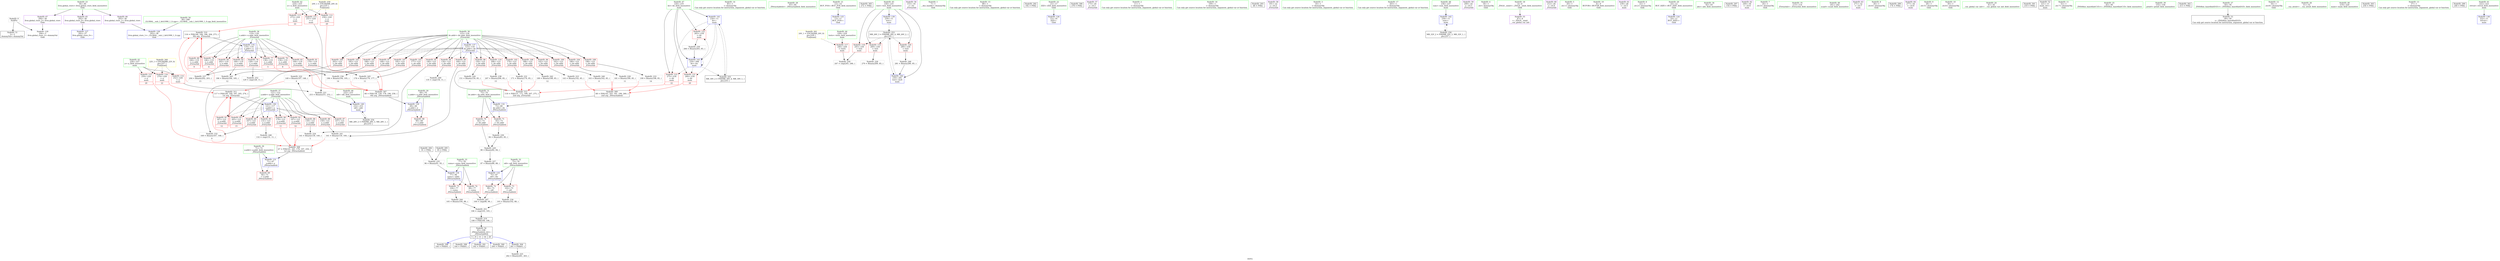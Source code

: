 digraph "SVFG" {
	label="SVFG";

	Node0x55f54b87c1d0 [shape=record,color=grey,label="{NodeID: 0\nNullPtr}"];
	Node0x55f54b87c1d0 -> Node0x55f54b897990[style=solid];
	Node0x55f54b87c1d0 -> Node0x55f54b89caf0[style=solid];
	Node0x55f54b896770 [shape=record,color=red,label="{NodeID: 97\n148\<--123\n\<--ile.addr\n_Z5reachiii\n}"];
	Node0x55f54b896770 -> Node0x55f54b8a3300[style=solid];
	Node0x55f54b8947b0 [shape=record,color=green,label="{NodeID: 14\n85\<--1\n\<--dummyObj\nCan only get source location for instruction, argument, global var or function.}"];
	Node0x55f54b8972d0 [shape=record,color=red,label="{NodeID: 111\n251\<--224\n\<--x\nmain\n}"];
	Node0x55f54b8972d0 -> Node0x55f54b8a3180[style=solid];
	Node0x55f54b895570 [shape=record,color=green,label="{NodeID: 28\n63\<--64\n_Z9reachableiii\<--_Z9reachableiii_field_insensitive\n}"];
	Node0x55f54b8bb570 [shape=record,color=black,label="{NodeID: 291\n182 = PHI(65, )\n}"];
	Node0x55f54b89c6f0 [shape=record,color=blue,label="{NodeID: 125\n13\<--11\nBUF_POS\<--\nGlob }"];
	Node0x55f54b8961c0 [shape=record,color=green,label="{NodeID: 42\n224\<--225\nx\<--x_field_insensitive\nmain\n}"];
	Node0x55f54b8961c0 -> Node0x55f54b8972d0[style=solid];
	Node0x55f54b8961c0 -> Node0x55f54b8973a0[style=solid];
	Node0x55f54b8961c0 -> Node0x55f54b897470[style=solid];
	Node0x55f54b8bc520 [shape=record,color=black,label="{NodeID: 305\n272 = PHI()\n}"];
	Node0x55f54b8a3300 [shape=record,color=grey,label="{NodeID: 222\n149 = Binary(147, 148, )\n|{<s0>6}}"];
	Node0x55f54b8a3300:s0 -> Node0x55f54b8bdc30[style=solid,color=red];
	Node0x55f54b89d340 [shape=record,color=blue,label="{NodeID: 139\n230\<--11\ntest\<--\nmain\n}"];
	Node0x55f54b89d340 -> Node0x55f54b8ae8f0[style=dashed];
	Node0x55f54b897e00 [shape=record,color=purple,label="{NodeID: 56\n153\<--18\n\<--.str\n_Z5reachiii\n}"];
	Node0x55f54b8a4800 [shape=record,color=grey,label="{NodeID: 236\n196 = Binary(194, 195, )\n|{<s0>14}}"];
	Node0x55f54b8a4800:s0 -> Node0x55f54b8bc6c0[style=solid,color=red];
	Node0x55f54b8989f0 [shape=record,color=red,label="{NodeID: 70\n82\<--73\n\<--ile.addr\n_Z9reachableiii\n}"];
	Node0x55f54b8989f0 -> Node0x55f54b8a3d80[style=solid];
	Node0x55f54b8a5d00 [shape=record,color=grey,label="{NodeID: 250\n247 = cmp(245, 246, )\n}"];
	Node0x55f54b899550 [shape=record,color=red,label="{NodeID: 84\n202\<--119\n\<--x.addr\n_Z5reachiii\n}"];
	Node0x55f54b899550 -> Node0x55f54b8a4980[style=solid];
	Node0x55f54b88e660 [shape=record,color=green,label="{NodeID: 1\n7\<--1\n__dso_handle\<--dummyObj\nGlob }"];
	Node0x55f54b896840 [shape=record,color=red,label="{NodeID: 98\n150\<--123\n\<--ile.addr\n_Z5reachiii\n}"];
	Node0x55f54b896840 -> Node0x55f54b8a3000[style=solid];
	Node0x55f54b894870 [shape=record,color=green,label="{NodeID: 15\n88\<--1\n\<--dummyObj\nCan only get source location for instruction, argument, global var or function.}"];
	Node0x55f54b8973a0 [shape=record,color=red,label="{NodeID: 112\n258\<--224\n\<--x\nmain\n|{<s0>20}}"];
	Node0x55f54b8973a0:s0 -> Node0x55f54b8bc6c0[style=solid,color=red];
	Node0x55f54b895670 [shape=record,color=green,label="{NodeID: 29\n69\<--70\nx.addr\<--x.addr_field_insensitive\n_Z9reachableiii\n}"];
	Node0x55f54b895670 -> Node0x55f54b898850[style=solid];
	Node0x55f54b895670 -> Node0x55f54b89cbf0[style=solid];
	Node0x55f54b8bb6d0 [shape=record,color=black,label="{NodeID: 292\n192 = PHI()\n}"];
	Node0x55f54b89c7f0 [shape=record,color=blue,label="{NodeID: 126\n15\<--16\nZZZ\<--\nGlob }"];
	Node0x55f54b896290 [shape=record,color=green,label="{NodeID: 43\n226\<--227\ny\<--y_field_insensitive\nmain\n}"];
	Node0x55f54b896290 -> Node0x55f54b897540[style=solid];
	Node0x55f54b896290 -> Node0x55f54b897610[style=solid];
	Node0x55f54b896290 -> Node0x55f54b89bf70[style=solid];
	Node0x55f54b8bc5f0 [shape=record,color=black,label="{NodeID: 306\n278 = PHI()\n}"];
	Node0x55f54b8a3480 [shape=record,color=grey,label="{NodeID: 223\n143 = Binary(142, 85, )\n|{<s0>5}}"];
	Node0x55f54b8a3480:s0 -> Node0x55f54b8bd480[style=solid,color=red];
	Node0x55f54b89d410 [shape=record,color=blue,label="{NodeID: 140\n232\<--253\nodl\<--add\nmain\n}"];
	Node0x55f54b89d410 -> Node0x55f54b8aedf0[style=dashed];
	Node0x55f54b897ed0 [shape=record,color=purple,label="{NodeID: 57\n173\<--20\n\<--.str.1\n_Z5reachiii\n}"];
	Node0x55f54b8a4980 [shape=record,color=grey,label="{NodeID: 237\n204 = Binary(202, 203, )\n|{<s0>15}}"];
	Node0x55f54b8a4980:s0 -> Node0x55f54b8bd9f0[style=solid,color=red];
	Node0x55f54b898ac0 [shape=record,color=red,label="{NodeID: 71\n83\<--73\n\<--ile.addr\n_Z9reachableiii\n}"];
	Node0x55f54b898ac0 -> Node0x55f54b8a4c80[style=solid];
	Node0x55f54b8a5e80 [shape=record,color=grey,label="{NodeID: 251\n106 = cmp(103, 105, )\n}"];
	Node0x55f54b8a5e80 -> Node0x55f54b603cc0[style=solid];
	Node0x55f54b899620 [shape=record,color=red,label="{NodeID: 85\n131\<--121\n\<--y.addr\n_Z5reachiii\n}"];
	Node0x55f54b899620 -> Node0x55f54b8a5a00[style=solid];
	Node0x55f54b88d710 [shape=record,color=green,label="{NodeID: 2\n11\<--1\n\<--dummyObj\nCan only get source location for instruction, argument, global var or function.}"];
	Node0x55f54b896910 [shape=record,color=red,label="{NodeID: 99\n160\<--123\n\<--ile.addr\n_Z5reachiii\n}"];
	Node0x55f54b896910 -> Node0x55f54b8a4f80[style=solid];
	Node0x55f54b894970 [shape=record,color=green,label="{NodeID: 16\n109\<--1\n\<--dummyObj\nCan only get source location for instruction, argument, global var or function.}"];
	Node0x55f54b897470 [shape=record,color=red,label="{NodeID: 113\n273\<--224\n\<--x\nmain\n|{<s0>22}}"];
	Node0x55f54b897470:s0 -> Node0x55f54b8bd9f0[style=solid,color=red];
	Node0x55f54b895740 [shape=record,color=green,label="{NodeID: 30\n71\<--72\ny.addr\<--y.addr_field_insensitive\n_Z9reachableiii\n}"];
	Node0x55f54b895740 -> Node0x55f54b898920[style=solid];
	Node0x55f54b895740 -> Node0x55f54b89ccc0[style=solid];
	Node0x55f54b8bb7a0 [shape=record,color=black,label="{NodeID: 293\n48 = PHI()\n}"];
	Node0x55f54b89c8f0 [shape=record,color=blue,label="{NodeID: 127\n292\<--37\nllvm.global_ctors_0\<--\nGlob }"];
	Node0x55f54b896360 [shape=record,color=green,label="{NodeID: 44\n228\<--229\ntests\<--tests_field_insensitive\nmain\n}"];
	Node0x55f54b896360 -> Node0x55f54b89c040[style=solid];
	Node0x55f54b8bc6c0 [shape=record,color=black,label="{NodeID: 307\n66 = PHI(138, 158, 178, 196, 258, )\n0th arg _Z9reachableiii }"];
	Node0x55f54b8bc6c0 -> Node0x55f54b89cbf0[style=solid];
	Node0x55f54b8a3600 [shape=record,color=grey,label="{NodeID: 224\n141 = Binary(139, 140, )\n|{<s0>5}}"];
	Node0x55f54b8a3600:s0 -> Node0x55f54b8bcca0[style=solid,color=red];
	Node0x55f54b89d4e0 [shape=record,color=blue,label="{NodeID: 141\n234\<--11\nile\<--\nmain\n}"];
	Node0x55f54b89d4e0 -> Node0x55f54b89c380[style=dashed];
	Node0x55f54b89d4e0 -> Node0x55f54b89c450[style=dashed];
	Node0x55f54b89d4e0 -> Node0x55f54b89c520[style=dashed];
	Node0x55f54b89d4e0 -> Node0x55f54b89d680[style=dashed];
	Node0x55f54b89d4e0 -> Node0x55f54b8af2f0[style=dashed];
	Node0x55f54b897fa0 [shape=record,color=purple,label="{NodeID: 58\n191\<--22\n\<--.str.2\n_Z5reachiii\n}"];
	Node0x55f54b8a4b00 [shape=record,color=grey,label="{NodeID: 238\n207 = Binary(206, 85, )\n|{<s0>15}}"];
	Node0x55f54b8a4b00:s0 -> Node0x55f54b8bde70[style=solid,color=red];
	Node0x55f54b898b90 [shape=record,color=red,label="{NodeID: 72\n99\<--75\n\<--odl\n_Z9reachableiii\n}"];
	Node0x55f54b898b90 -> Node0x55f54b8a5880[style=solid];
	Node0x55f54b8a6000 [shape=record,color=grey,label="{NodeID: 252\n129 = cmp(128, 11, )\n}"];
	Node0x55f54b8996f0 [shape=record,color=red,label="{NodeID: 86\n139\<--121\n\<--y.addr\n_Z5reachiii\n}"];
	Node0x55f54b8996f0 -> Node0x55f54b8a3600[style=solid];
	Node0x55f54b88d7a0 [shape=record,color=green,label="{NodeID: 3\n16\<--1\n\<--dummyObj\nCan only get source location for instruction, argument, global var or function.}"];
	Node0x55f54b8969e0 [shape=record,color=red,label="{NodeID: 100\n162\<--123\n\<--ile.addr\n_Z5reachiii\n}"];
	Node0x55f54b8969e0 -> Node0x55f54b8a4e00[style=solid];
	Node0x55f54b894a70 [shape=record,color=green,label="{NodeID: 17\n263\<--1\n\<--dummyObj\nCan only get source location for instruction, argument, global var or function.}"];
	Node0x55f54b897540 [shape=record,color=red,label="{NodeID: 114\n252\<--226\n\<--y\nmain\n}"];
	Node0x55f54b897540 -> Node0x55f54b8a3180[style=solid];
	Node0x55f54b895810 [shape=record,color=green,label="{NodeID: 31\n73\<--74\nile.addr\<--ile.addr_field_insensitive\n_Z9reachableiii\n}"];
	Node0x55f54b895810 -> Node0x55f54b8989f0[style=solid];
	Node0x55f54b895810 -> Node0x55f54b898ac0[style=solid];
	Node0x55f54b895810 -> Node0x55f54b89cd90[style=solid];
	Node0x55f54b8bb870 [shape=record,color=black,label="{NodeID: 294\n91 = PHI()\n}"];
	Node0x55f54b8bb870 -> Node0x55f54b8a4680[style=solid];
	Node0x55f54b89c9f0 [shape=record,color=blue,label="{NodeID: 128\n293\<--38\nllvm.global_ctors_1\<--_GLOBAL__sub_I_Arti1990_1_0.cpp\nGlob }"];
	Node0x55f54b896430 [shape=record,color=green,label="{NodeID: 45\n230\<--231\ntest\<--test_field_insensitive\nmain\n}"];
	Node0x55f54b896430 -> Node0x55f54b89c110[style=solid];
	Node0x55f54b896430 -> Node0x55f54b89c1e0[style=solid];
	Node0x55f54b896430 -> Node0x55f54b89c2b0[style=solid];
	Node0x55f54b896430 -> Node0x55f54b89d340[style=solid];
	Node0x55f54b896430 -> Node0x55f54b89d750[style=solid];
	Node0x55f54b8bcca0 [shape=record,color=black,label="{NodeID: 308\n67 = PHI(141, 161, 179, 197, 259, )\n1st arg _Z9reachableiii }"];
	Node0x55f54b8bcca0 -> Node0x55f54b89ccc0[style=solid];
	Node0x55f54b8a3780 [shape=record,color=grey,label="{NodeID: 225\n262 = Binary(261, 263, )\n}"];
	Node0x55f54b89d5b0 [shape=record,color=blue,label="{NodeID: 142\n236\<--11\nsum\<--\nmain\n}"];
	Node0x55f54b89d5b0 -> Node0x55f54b8af7f0[style=dashed];
	Node0x55f54b898070 [shape=record,color=purple,label="{NodeID: 59\n209\<--24\n\<--.str.3\n_Z5reachiii\n}"];
	Node0x55f54b8a4c80 [shape=record,color=grey,label="{NodeID: 239\n84 = Binary(83, 85, )\n}"];
	Node0x55f54b8a4c80 -> Node0x55f54b8a3d80[style=solid];
	Node0x55f54b898c60 [shape=record,color=red,label="{NodeID: 73\n102\<--75\n\<--odl\n_Z9reachableiii\n}"];
	Node0x55f54b898c60 -> Node0x55f54b8a4500[style=solid];
	Node0x55f54b8ae8f0 [shape=record,color=black,label="{NodeID: 253\nMR_26V_3 = PHI(MR_26V_4, MR_26V_2, )\npts\{231 \}\n}"];
	Node0x55f54b8ae8f0 -> Node0x55f54b89c110[style=dashed];
	Node0x55f54b8ae8f0 -> Node0x55f54b89c1e0[style=dashed];
	Node0x55f54b8ae8f0 -> Node0x55f54b89c2b0[style=dashed];
	Node0x55f54b8ae8f0 -> Node0x55f54b89d750[style=dashed];
	Node0x55f54b8997c0 [shape=record,color=red,label="{NodeID: 87\n147\<--121\n\<--y.addr\n_Z5reachiii\n}"];
	Node0x55f54b8997c0 -> Node0x55f54b8a3300[style=solid];
	Node0x55f54b88d530 [shape=record,color=green,label="{NodeID: 4\n18\<--1\n.str\<--dummyObj\nGlob }"];
	Node0x55f54b896ab0 [shape=record,color=red,label="{NodeID: 101\n168\<--123\n\<--ile.addr\n_Z5reachiii\n}"];
	Node0x55f54b896ab0 -> Node0x55f54b8a4200[style=solid];
	Node0x55f54b894b70 [shape=record,color=green,label="{NodeID: 18\n4\<--6\n_ZStL8__ioinit\<--_ZStL8__ioinit_field_insensitive\nGlob }"];
	Node0x55f54b894b70 -> Node0x55f54b897d30[style=solid];
	Node0x55f54b897610 [shape=record,color=red,label="{NodeID: 115\n259\<--226\n\<--y\nmain\n|{<s0>20}}"];
	Node0x55f54b897610:s0 -> Node0x55f54b8bcca0[style=solid,color=red];
	Node0x55f54b8958e0 [shape=record,color=green,label="{NodeID: 32\n75\<--76\nodl\<--odl_field_insensitive\n_Z9reachableiii\n}"];
	Node0x55f54b8958e0 -> Node0x55f54b898b90[style=solid];
	Node0x55f54b8958e0 -> Node0x55f54b898c60[style=solid];
	Node0x55f54b8958e0 -> Node0x55f54b89ce60[style=solid];
	Node0x55f54b8bb9d0 [shape=record,color=black,label="{NodeID: 295\n95 = PHI()\n}"];
	Node0x55f54b8bb9d0 -> Node0x55f54b8a4680[style=solid];
	Node0x55f54b89caf0 [shape=record,color=blue, style = dotted,label="{NodeID: 129\n294\<--3\nllvm.global_ctors_2\<--dummyVal\nGlob }"];
	Node0x55f54b896500 [shape=record,color=green,label="{NodeID: 46\n232\<--233\nodl\<--odl_field_insensitive\nmain\n}"];
	Node0x55f54b896500 -> Node0x55f54b89d410[style=solid];
	Node0x55f54b8bd480 [shape=record,color=black,label="{NodeID: 309\n68 = PHI(143, 163, 181, 199, 260, )\n2nd arg _Z9reachableiii }"];
	Node0x55f54b8bd480 -> Node0x55f54b89cd90[style=solid];
	Node0x55f54b8a3900 [shape=record,color=grey,label="{NodeID: 226\n270 = Binary(269, 85, )\n}"];
	Node0x55f54b89d680 [shape=record,color=blue,label="{NodeID: 143\n234\<--266\nile\<--inc\nmain\n}"];
	Node0x55f54b89d680 -> Node0x55f54b89c380[style=dashed];
	Node0x55f54b89d680 -> Node0x55f54b89c450[style=dashed];
	Node0x55f54b89d680 -> Node0x55f54b89c520[style=dashed];
	Node0x55f54b89d680 -> Node0x55f54b89d680[style=dashed];
	Node0x55f54b89d680 -> Node0x55f54b8af2f0[style=dashed];
	Node0x55f54b898140 [shape=record,color=purple,label="{NodeID: 60\n212\<--26\n\<--.str.4\n_Z5reachiii\n}"];
	Node0x55f54b8a4e00 [shape=record,color=grey,label="{NodeID: 240\n163 = Binary(162, 85, )\n|{<s0>8}}"];
	Node0x55f54b8a4e00:s0 -> Node0x55f54b8bd480[style=solid,color=red];
	Node0x55f54b898d30 [shape=record,color=red,label="{NodeID: 74\n98\<--77\n\<--suma\n_Z9reachableiii\n}"];
	Node0x55f54b898d30 -> Node0x55f54b8a5880[style=solid];
	Node0x55f54b8aedf0 [shape=record,color=black,label="{NodeID: 254\nMR_28V_2 = PHI(MR_28V_3, MR_28V_1, )\npts\{233 \}\n}"];
	Node0x55f54b8aedf0 -> Node0x55f54b89d410[style=dashed];
	Node0x55f54b899890 [shape=record,color=red,label="{NodeID: 88\n159\<--121\n\<--y.addr\n_Z5reachiii\n}"];
	Node0x55f54b899890 -> Node0x55f54b8a4f80[style=solid];
	Node0x55f54b88d5c0 [shape=record,color=green,label="{NodeID: 5\n20\<--1\n.str.1\<--dummyObj\nGlob }"];
	Node0x55f54b896b80 [shape=record,color=red,label="{NodeID: 102\n170\<--123\n\<--ile.addr\n_Z5reachiii\n}"];
	Node0x55f54b896b80 -> Node0x55f54b8a4080[style=solid];
	Node0x55f54b894c70 [shape=record,color=green,label="{NodeID: 19\n8\<--9\nBUFOR\<--BUFOR_field_insensitive\nGlob }"];
	Node0x55f54b89bf70 [shape=record,color=red,label="{NodeID: 116\n274\<--226\n\<--y\nmain\n|{<s0>22}}"];
	Node0x55f54b89bf70:s0 -> Node0x55f54b8bdc30[style=solid,color=red];
	Node0x55f54b8959b0 [shape=record,color=green,label="{NodeID: 33\n77\<--78\nsuma\<--suma_field_insensitive\n_Z9reachableiii\n}"];
	Node0x55f54b8959b0 -> Node0x55f54b898d30[style=solid];
	Node0x55f54b8959b0 -> Node0x55f54b898e00[style=solid];
	Node0x55f54b8959b0 -> Node0x55f54b89cf30[style=solid];
	Node0x55f54b8bbad0 [shape=record,color=black,label="{NodeID: 296\n144 = PHI(65, )\n}"];
	Node0x55f54b89cbf0 [shape=record,color=blue,label="{NodeID: 130\n69\<--66\nx.addr\<--x\n_Z9reachableiii\n}"];
	Node0x55f54b89cbf0 -> Node0x55f54b898850[style=dashed];
	Node0x55f54b8965d0 [shape=record,color=green,label="{NodeID: 47\n234\<--235\nile\<--ile_field_insensitive\nmain\n}"];
	Node0x55f54b8965d0 -> Node0x55f54b89c380[style=solid];
	Node0x55f54b8965d0 -> Node0x55f54b89c450[style=solid];
	Node0x55f54b8965d0 -> Node0x55f54b89c520[style=solid];
	Node0x55f54b8965d0 -> Node0x55f54b89d4e0[style=solid];
	Node0x55f54b8965d0 -> Node0x55f54b89d680[style=solid];
	Node0x55f54b8bd9f0 [shape=record,color=black,label="{NodeID: 310\n116 = PHI(146, 166, 186, 204, 273, )\n0th arg _Z5reachiii }"];
	Node0x55f54b8bd9f0 -> Node0x55f54b89d000[style=solid];
	Node0x55f54b8a3a80 [shape=record,color=grey,label="{NodeID: 227\n87 = Binary(86, 88, )\n}"];
	Node0x55f54b8a3a80 -> Node0x55f54b89ce60[style=solid];
	Node0x55f54b89d750 [shape=record,color=blue,label="{NodeID: 144\n230\<--281\ntest\<--inc6\nmain\n}"];
	Node0x55f54b89d750 -> Node0x55f54b8ae8f0[style=dashed];
	Node0x55f54b898210 [shape=record,color=purple,label="{NodeID: 61\n239\<--28\n\<--.str.5\nmain\n}"];
	Node0x55f54b8a4f80 [shape=record,color=grey,label="{NodeID: 241\n161 = Binary(159, 160, )\n|{<s0>8}}"];
	Node0x55f54b8a4f80:s0 -> Node0x55f54b8bcca0[style=solid,color=red];
	Node0x55f54b898e00 [shape=record,color=red,label="{NodeID: 75\n104\<--77\n\<--suma\n_Z9reachableiii\n}"];
	Node0x55f54b898e00 -> Node0x55f54b8a5400[style=solid];
	Node0x55f54b8af2f0 [shape=record,color=black,label="{NodeID: 255\nMR_30V_2 = PHI(MR_30V_4, MR_30V_1, )\npts\{235 \}\n}"];
	Node0x55f54b8af2f0 -> Node0x55f54b89d4e0[style=dashed];
	Node0x55f54b899960 [shape=record,color=red,label="{NodeID: 89\n167\<--121\n\<--y.addr\n_Z5reachiii\n}"];
	Node0x55f54b899960 -> Node0x55f54b8a4200[style=solid];
	Node0x55f54b87c030 [shape=record,color=green,label="{NodeID: 6\n22\<--1\n.str.2\<--dummyObj\nGlob }"];
	Node0x55f54b896c50 [shape=record,color=red,label="{NodeID: 103\n177\<--123\n\<--ile.addr\n_Z5reachiii\n}"];
	Node0x55f54b896c50 -> Node0x55f54b8a5580[style=solid];
	Node0x55f54b894d70 [shape=record,color=green,label="{NodeID: 20\n10\<--12\nBUF_SIZE\<--BUF_SIZE_field_insensitive\nGlob }"];
	Node0x55f54b894d70 -> Node0x55f54b89c5f0[style=solid];
	Node0x55f54b89c040 [shape=record,color=red,label="{NodeID: 117\n246\<--228\n\<--tests\nmain\n}"];
	Node0x55f54b89c040 -> Node0x55f54b8a5d00[style=solid];
	Node0x55f54b895a80 [shape=record,color=green,label="{NodeID: 34\n92\<--93\nabs\<--abs_field_insensitive\n}"];
	Node0x55f54b8bbbd0 [shape=record,color=black,label="{NodeID: 297\n154 = PHI()\n}"];
	Node0x55f54b89ccc0 [shape=record,color=blue,label="{NodeID: 131\n71\<--67\ny.addr\<--y\n_Z9reachableiii\n}"];
	Node0x55f54b89ccc0 -> Node0x55f54b898920[style=dashed];
	Node0x55f54b8976c0 [shape=record,color=green,label="{NodeID: 48\n236\<--237\nsum\<--sum_field_insensitive\nmain\n}"];
	Node0x55f54b8976c0 -> Node0x55f54b89d5b0[style=solid];
	Node0x55f54b8bdc30 [shape=record,color=black,label="{NodeID: 311\n117 = PHI(149, 169, 187, 205, 274, )\n1st arg _Z5reachiii }"];
	Node0x55f54b8bdc30 -> Node0x55f54b89d0d0[style=solid];
	Node0x55f54b8a3c00 [shape=record,color=grey,label="{NodeID: 228\n181 = Binary(180, 85, )\n|{<s0>11}}"];
	Node0x55f54b8a3c00:s0 -> Node0x55f54b8bd480[style=solid,color=red];
	Node0x55f54b8982e0 [shape=record,color=purple,label="{NodeID: 62\n249\<--30\n\<--.str.6\nmain\n}"];
	Node0x55f54b8a5100 [shape=record,color=grey,label="{NodeID: 242\n189 = Binary(188, 85, )\n|{<s0>12}}"];
	Node0x55f54b8a5100:s0 -> Node0x55f54b8bde70[style=solid,color=red];
	Node0x55f54b898ed0 [shape=record,color=red,label="{NodeID: 76\n128\<--119\n\<--x.addr\n_Z5reachiii\n}"];
	Node0x55f54b898ed0 -> Node0x55f54b8a6000[style=solid];
	Node0x55f54b8af7f0 [shape=record,color=black,label="{NodeID: 256\nMR_32V_2 = PHI(MR_32V_3, MR_32V_1, )\npts\{237 \}\n}"];
	Node0x55f54b8af7f0 -> Node0x55f54b89d5b0[style=dashed];
	Node0x55f54b899a30 [shape=record,color=red,label="{NodeID: 90\n179\<--121\n\<--y.addr\n_Z5reachiii\n|{<s0>11}}"];
	Node0x55f54b899a30:s0 -> Node0x55f54b8bcca0[style=solid,color=red];
	Node0x55f54b87c0c0 [shape=record,color=green,label="{NodeID: 7\n24\<--1\n.str.3\<--dummyObj\nGlob }"];
	Node0x55f54b896d20 [shape=record,color=red,label="{NodeID: 104\n180\<--123\n\<--ile.addr\n_Z5reachiii\n}"];
	Node0x55f54b896d20 -> Node0x55f54b8a3c00[style=solid];
	Node0x55f54b894e70 [shape=record,color=green,label="{NodeID: 21\n13\<--14\nBUF_POS\<--BUF_POS_field_insensitive\nGlob }"];
	Node0x55f54b894e70 -> Node0x55f54b89c6f0[style=solid];
	Node0x55f54b89c110 [shape=record,color=red,label="{NodeID: 118\n245\<--230\n\<--test\nmain\n}"];
	Node0x55f54b89c110 -> Node0x55f54b8a5d00[style=solid];
	Node0x55f54b895b80 [shape=record,color=green,label="{NodeID: 35\n113\<--114\n_Z5reachiii\<--_Z5reachiii_field_insensitive\n}"];
	Node0x55f54b8bbca0 [shape=record,color=black,label="{NodeID: 298\n164 = PHI(65, )\n}"];
	Node0x55f54b89cd90 [shape=record,color=blue,label="{NodeID: 132\n73\<--68\nile.addr\<--ile\n_Z9reachableiii\n}"];
	Node0x55f54b89cd90 -> Node0x55f54b8989f0[style=dashed];
	Node0x55f54b89cd90 -> Node0x55f54b898ac0[style=dashed];
	Node0x55f54b897790 [shape=record,color=green,label="{NodeID: 49\n241\<--242\nscanf\<--scanf_field_insensitive\n}"];
	Node0x55f54b8bde70 [shape=record,color=black,label="{NodeID: 312\n118 = PHI(151, 171, 189, 207, 275, )\n2nd arg _Z5reachiii }"];
	Node0x55f54b8bde70 -> Node0x55f54b89d1a0[style=solid];
	Node0x55f54b8a3d80 [shape=record,color=grey,label="{NodeID: 229\n86 = Binary(82, 84, )\n}"];
	Node0x55f54b8a3d80 -> Node0x55f54b8a3a80[style=solid];
	Node0x55f54b8983b0 [shape=record,color=purple,label="{NodeID: 63\n271\<--32\n\<--.str.7\nmain\n}"];
	Node0x55f54b8a5280 [shape=record,color=grey,label="{NodeID: 243\n186 = Binary(184, 185, )\n|{<s0>12}}"];
	Node0x55f54b8a5280:s0 -> Node0x55f54b8bd9f0[style=solid,color=red];
	Node0x55f54b898fa0 [shape=record,color=red,label="{NodeID: 77\n138\<--119\n\<--x.addr\n_Z5reachiii\n|{<s0>5}}"];
	Node0x55f54b898fa0:s0 -> Node0x55f54b8bc6c0[style=solid,color=red];
	Node0x55f54b899b00 [shape=record,color=red,label="{NodeID: 91\n187\<--121\n\<--y.addr\n_Z5reachiii\n|{<s0>12}}"];
	Node0x55f54b899b00:s0 -> Node0x55f54b8bdc30[style=solid,color=red];
	Node0x55f54b893c10 [shape=record,color=green,label="{NodeID: 8\n26\<--1\n.str.4\<--dummyObj\nGlob }"];
	Node0x55f54b896df0 [shape=record,color=red,label="{NodeID: 105\n185\<--123\n\<--ile.addr\n_Z5reachiii\n}"];
	Node0x55f54b896df0 -> Node0x55f54b8a5280[style=solid];
	Node0x55f54b894f70 [shape=record,color=green,label="{NodeID: 22\n15\<--17\nZZZ\<--ZZZ_field_insensitive\nGlob }"];
	Node0x55f54b894f70 -> Node0x55f54b89c7f0[style=solid];
	Node0x55f54b89c1e0 [shape=record,color=red,label="{NodeID: 119\n269\<--230\n\<--test\nmain\n}"];
	Node0x55f54b89c1e0 -> Node0x55f54b8a3900[style=solid];
	Node0x55f54b895c80 [shape=record,color=green,label="{NodeID: 36\n119\<--120\nx.addr\<--x.addr_field_insensitive\n_Z5reachiii\n}"];
	Node0x55f54b895c80 -> Node0x55f54b898ed0[style=solid];
	Node0x55f54b895c80 -> Node0x55f54b898fa0[style=solid];
	Node0x55f54b895c80 -> Node0x55f54b899070[style=solid];
	Node0x55f54b895c80 -> Node0x55f54b899140[style=solid];
	Node0x55f54b895c80 -> Node0x55f54b899210[style=solid];
	Node0x55f54b895c80 -> Node0x55f54b8992e0[style=solid];
	Node0x55f54b895c80 -> Node0x55f54b8993b0[style=solid];
	Node0x55f54b895c80 -> Node0x55f54b899480[style=solid];
	Node0x55f54b895c80 -> Node0x55f54b899550[style=solid];
	Node0x55f54b895c80 -> Node0x55f54b89d000[style=solid];
	Node0x55f54b8bbe10 [shape=record,color=black,label="{NodeID: 299\n174 = PHI()\n}"];
	Node0x55f54b89ce60 [shape=record,color=blue,label="{NodeID: 133\n75\<--87\nodl\<--div\n_Z9reachableiii\n}"];
	Node0x55f54b89ce60 -> Node0x55f54b898b90[style=dashed];
	Node0x55f54b89ce60 -> Node0x55f54b898c60[style=dashed];
	Node0x55f54b897890 [shape=record,color=green,label="{NodeID: 50\n38\<--288\n_GLOBAL__sub_I_Arti1990_1_0.cpp\<--_GLOBAL__sub_I_Arti1990_1_0.cpp_field_insensitive\n}"];
	Node0x55f54b897890 -> Node0x55f54b89c9f0[style=solid];
	Node0x55f54b8a3f00 [shape=record,color=grey,label="{NodeID: 230\n266 = Binary(265, 85, )\n}"];
	Node0x55f54b8a3f00 -> Node0x55f54b89d680[style=solid];
	Node0x55f54b898480 [shape=record,color=purple,label="{NodeID: 64\n277\<--34\n\<--.str.8\nmain\n}"];
	Node0x55f54b8a5400 [shape=record,color=grey,label="{NodeID: 244\n105 = Binary(104, 88, )\n}"];
	Node0x55f54b8a5400 -> Node0x55f54b8a5e80[style=solid];
	Node0x55f54b899070 [shape=record,color=red,label="{NodeID: 78\n146\<--119\n\<--x.addr\n_Z5reachiii\n|{<s0>6}}"];
	Node0x55f54b899070:s0 -> Node0x55f54b8bd9f0[style=solid,color=red];
	Node0x55f54b899bd0 [shape=record,color=red,label="{NodeID: 92\n197\<--121\n\<--y.addr\n_Z5reachiii\n|{<s0>14}}"];
	Node0x55f54b899bd0:s0 -> Node0x55f54b8bcca0[style=solid,color=red];
	Node0x55f54b893ce0 [shape=record,color=green,label="{NodeID: 9\n28\<--1\n.str.5\<--dummyObj\nGlob }"];
	Node0x55f54b896ec0 [shape=record,color=red,label="{NodeID: 106\n188\<--123\n\<--ile.addr\n_Z5reachiii\n}"];
	Node0x55f54b896ec0 -> Node0x55f54b8a5100[style=solid];
	Node0x55f54b895070 [shape=record,color=green,label="{NodeID: 23\n36\<--40\nllvm.global_ctors\<--llvm.global_ctors_field_insensitive\nGlob }"];
	Node0x55f54b895070 -> Node0x55f54b898550[style=solid];
	Node0x55f54b895070 -> Node0x55f54b898650[style=solid];
	Node0x55f54b895070 -> Node0x55f54b898750[style=solid];
	Node0x55f54b89c2b0 [shape=record,color=red,label="{NodeID: 120\n280\<--230\n\<--test\nmain\n}"];
	Node0x55f54b89c2b0 -> Node0x55f54b8a5700[style=solid];
	Node0x55f54b895d50 [shape=record,color=green,label="{NodeID: 37\n121\<--122\ny.addr\<--y.addr_field_insensitive\n_Z5reachiii\n}"];
	Node0x55f54b895d50 -> Node0x55f54b899620[style=solid];
	Node0x55f54b895d50 -> Node0x55f54b8996f0[style=solid];
	Node0x55f54b895d50 -> Node0x55f54b8997c0[style=solid];
	Node0x55f54b895d50 -> Node0x55f54b899890[style=solid];
	Node0x55f54b895d50 -> Node0x55f54b899960[style=solid];
	Node0x55f54b895d50 -> Node0x55f54b899a30[style=solid];
	Node0x55f54b895d50 -> Node0x55f54b899b00[style=solid];
	Node0x55f54b895d50 -> Node0x55f54b899bd0[style=solid];
	Node0x55f54b895d50 -> Node0x55f54b899ca0[style=solid];
	Node0x55f54b895d50 -> Node0x55f54b89d0d0[style=solid];
	Node0x55f54b8bbee0 [shape=record,color=black,label="{NodeID: 300\n200 = PHI(65, )\n}"];
	Node0x55f54b89cf30 [shape=record,color=blue,label="{NodeID: 134\n77\<--96\nsuma\<--add2\n_Z9reachableiii\n}"];
	Node0x55f54b89cf30 -> Node0x55f54b898d30[style=dashed];
	Node0x55f54b89cf30 -> Node0x55f54b898e00[style=dashed];
	Node0x55f54b897990 [shape=record,color=black,label="{NodeID: 51\n2\<--3\ndummyVal\<--dummyVal\n}"];
	Node0x55f54b8a4080 [shape=record,color=grey,label="{NodeID: 231\n171 = Binary(170, 85, )\n|{<s0>9}}"];
	Node0x55f54b8a4080:s0 -> Node0x55f54b8bde70[style=solid,color=red];
	Node0x55f54b898550 [shape=record,color=purple,label="{NodeID: 65\n292\<--36\nllvm.global_ctors_0\<--llvm.global_ctors\nGlob }"];
	Node0x55f54b898550 -> Node0x55f54b89c8f0[style=solid];
	Node0x55f54b8a5580 [shape=record,color=grey,label="{NodeID: 245\n178 = Binary(176, 177, )\n|{<s0>11}}"];
	Node0x55f54b8a5580:s0 -> Node0x55f54b8bc6c0[style=solid,color=red];
	Node0x55f54b899140 [shape=record,color=red,label="{NodeID: 79\n158\<--119\n\<--x.addr\n_Z5reachiii\n|{<s0>8}}"];
	Node0x55f54b899140:s0 -> Node0x55f54b8bc6c0[style=solid,color=red];
	Node0x55f54b8b0d10 [shape=record,color=yellow,style=double,label="{NodeID: 259\n20V_1 = ENCHI(MR_20V_0)\npts\{225 \}\nFun[main]}"];
	Node0x55f54b8b0d10 -> Node0x55f54b8972d0[style=dashed];
	Node0x55f54b8b0d10 -> Node0x55f54b8973a0[style=dashed];
	Node0x55f54b8b0d10 -> Node0x55f54b897470[style=dashed];
	Node0x55f54b899ca0 [shape=record,color=red,label="{NodeID: 93\n205\<--121\n\<--y.addr\n_Z5reachiii\n|{<s0>15}}"];
	Node0x55f54b899ca0:s0 -> Node0x55f54b8bdc30[style=solid,color=red];
	Node0x55f54b893db0 [shape=record,color=green,label="{NodeID: 10\n30\<--1\n.str.6\<--dummyObj\nGlob }"];
	Node0x55f54b896f90 [shape=record,color=red,label="{NodeID: 107\n195\<--123\n\<--ile.addr\n_Z5reachiii\n}"];
	Node0x55f54b896f90 -> Node0x55f54b8a4800[style=solid];
	Node0x55f54b895170 [shape=record,color=green,label="{NodeID: 24\n41\<--42\n__cxx_global_var_init\<--__cxx_global_var_init_field_insensitive\n}"];
	Node0x55f54b89c380 [shape=record,color=red,label="{NodeID: 121\n260\<--234\n\<--ile\nmain\n|{<s0>20}}"];
	Node0x55f54b89c380:s0 -> Node0x55f54b8bd480[style=solid,color=red];
	Node0x55f54b895e20 [shape=record,color=green,label="{NodeID: 38\n123\<--124\nile.addr\<--ile.addr_field_insensitive\n_Z5reachiii\n}"];
	Node0x55f54b895e20 -> Node0x55f54b899d70[style=solid];
	Node0x55f54b895e20 -> Node0x55f54b899e40[style=solid];
	Node0x55f54b895e20 -> Node0x55f54b8966a0[style=solid];
	Node0x55f54b895e20 -> Node0x55f54b896770[style=solid];
	Node0x55f54b895e20 -> Node0x55f54b896840[style=solid];
	Node0x55f54b895e20 -> Node0x55f54b896910[style=solid];
	Node0x55f54b895e20 -> Node0x55f54b8969e0[style=solid];
	Node0x55f54b895e20 -> Node0x55f54b896ab0[style=solid];
	Node0x55f54b895e20 -> Node0x55f54b896b80[style=solid];
	Node0x55f54b895e20 -> Node0x55f54b896c50[style=solid];
	Node0x55f54b895e20 -> Node0x55f54b896d20[style=solid];
	Node0x55f54b895e20 -> Node0x55f54b896df0[style=solid];
	Node0x55f54b895e20 -> Node0x55f54b896ec0[style=solid];
	Node0x55f54b895e20 -> Node0x55f54b896f90[style=solid];
	Node0x55f54b895e20 -> Node0x55f54b897060[style=solid];
	Node0x55f54b895e20 -> Node0x55f54b897130[style=solid];
	Node0x55f54b895e20 -> Node0x55f54b897200[style=solid];
	Node0x55f54b895e20 -> Node0x55f54b89d1a0[style=solid];
	Node0x55f54b8bc050 [shape=record,color=black,label="{NodeID: 301\n210 = PHI()\n}"];
	Node0x55f54b89d000 [shape=record,color=blue,label="{NodeID: 135\n119\<--116\nx.addr\<--x\n_Z5reachiii\n}"];
	Node0x55f54b89d000 -> Node0x55f54b898ed0[style=dashed];
	Node0x55f54b89d000 -> Node0x55f54b898fa0[style=dashed];
	Node0x55f54b89d000 -> Node0x55f54b899070[style=dashed];
	Node0x55f54b89d000 -> Node0x55f54b899140[style=dashed];
	Node0x55f54b89d000 -> Node0x55f54b899210[style=dashed];
	Node0x55f54b89d000 -> Node0x55f54b8992e0[style=dashed];
	Node0x55f54b89d000 -> Node0x55f54b8993b0[style=dashed];
	Node0x55f54b89d000 -> Node0x55f54b899480[style=dashed];
	Node0x55f54b89d000 -> Node0x55f54b899550[style=dashed];
	Node0x55f54b897a90 [shape=record,color=black,label="{NodeID: 52\n221\<--11\nmain_ret\<--\nmain\n}"];
	Node0x55f54b8a4200 [shape=record,color=grey,label="{NodeID: 232\n169 = Binary(167, 168, )\n|{<s0>9}}"];
	Node0x55f54b8a4200:s0 -> Node0x55f54b8bdc30[style=solid,color=red];
	Node0x55f54b898650 [shape=record,color=purple,label="{NodeID: 66\n293\<--36\nllvm.global_ctors_1\<--llvm.global_ctors\nGlob }"];
	Node0x55f54b898650 -> Node0x55f54b89c9f0[style=solid];
	Node0x55f54b8a5700 [shape=record,color=grey,label="{NodeID: 246\n281 = Binary(280, 85, )\n}"];
	Node0x55f54b8a5700 -> Node0x55f54b89d750[style=solid];
	Node0x55f54b899210 [shape=record,color=red,label="{NodeID: 80\n166\<--119\n\<--x.addr\n_Z5reachiii\n|{<s0>9}}"];
	Node0x55f54b899210:s0 -> Node0x55f54b8bd9f0[style=solid,color=red];
	Node0x55f54b8b0df0 [shape=record,color=yellow,style=double,label="{NodeID: 260\n22V_1 = ENCHI(MR_22V_0)\npts\{227 \}\nFun[main]}"];
	Node0x55f54b8b0df0 -> Node0x55f54b897540[style=dashed];
	Node0x55f54b8b0df0 -> Node0x55f54b897610[style=dashed];
	Node0x55f54b8b0df0 -> Node0x55f54b89bf70[style=dashed];
	Node0x55f54b899d70 [shape=record,color=red,label="{NodeID: 94\n134\<--123\n\<--ile.addr\n_Z5reachiii\n}"];
	Node0x55f54b899d70 -> Node0x55f54b8a5b80[style=solid];
	Node0x55f54b894600 [shape=record,color=green,label="{NodeID: 11\n32\<--1\n.str.7\<--dummyObj\nGlob }"];
	Node0x55f54b897060 [shape=record,color=red,label="{NodeID: 108\n198\<--123\n\<--ile.addr\n_Z5reachiii\n}"];
	Node0x55f54b897060 -> Node0x55f54b8a4380[style=solid];
	Node0x55f54b895270 [shape=record,color=green,label="{NodeID: 25\n45\<--46\n_ZNSt8ios_base4InitC1Ev\<--_ZNSt8ios_base4InitC1Ev_field_insensitive\n}"];
	Node0x55f54b89c450 [shape=record,color=red,label="{NodeID: 122\n265\<--234\n\<--ile\nmain\n}"];
	Node0x55f54b89c450 -> Node0x55f54b8a3f00[style=solid];
	Node0x55f54b895ef0 [shape=record,color=green,label="{NodeID: 39\n155\<--156\nprintf\<--printf_field_insensitive\n}"];
	Node0x55f54b8bc120 [shape=record,color=black,label="{NodeID: 302\n213 = PHI()\n}"];
	Node0x55f54b603cc0 [shape=record,color=black,label="{NodeID: 219\n108 = PHI(109, 106, )\n}"];
	Node0x55f54b603cc0 -> Node0x55f54b897c60[style=solid];
	Node0x55f54b89d0d0 [shape=record,color=blue,label="{NodeID: 136\n121\<--117\ny.addr\<--y\n_Z5reachiii\n}"];
	Node0x55f54b89d0d0 -> Node0x55f54b899620[style=dashed];
	Node0x55f54b89d0d0 -> Node0x55f54b8996f0[style=dashed];
	Node0x55f54b89d0d0 -> Node0x55f54b8997c0[style=dashed];
	Node0x55f54b89d0d0 -> Node0x55f54b899890[style=dashed];
	Node0x55f54b89d0d0 -> Node0x55f54b899960[style=dashed];
	Node0x55f54b89d0d0 -> Node0x55f54b899a30[style=dashed];
	Node0x55f54b89d0d0 -> Node0x55f54b899b00[style=dashed];
	Node0x55f54b89d0d0 -> Node0x55f54b899bd0[style=dashed];
	Node0x55f54b89d0d0 -> Node0x55f54b899ca0[style=dashed];
	Node0x55f54b897b60 [shape=record,color=black,label="{NodeID: 53\n49\<--50\n\<--_ZNSt8ios_base4InitD1Ev\nCan only get source location for instruction, argument, global var or function.}"];
	Node0x55f54b8a4380 [shape=record,color=grey,label="{NodeID: 233\n199 = Binary(198, 85, )\n|{<s0>14}}"];
	Node0x55f54b8a4380:s0 -> Node0x55f54b8bd480[style=solid,color=red];
	Node0x55f54b898750 [shape=record,color=purple,label="{NodeID: 67\n294\<--36\nllvm.global_ctors_2\<--llvm.global_ctors\nGlob }"];
	Node0x55f54b898750 -> Node0x55f54b89caf0[style=solid];
	Node0x55f54b8a5880 [shape=record,color=grey,label="{NodeID: 247\n100 = cmp(98, 99, )\n}"];
	Node0x55f54b8992e0 [shape=record,color=red,label="{NodeID: 81\n176\<--119\n\<--x.addr\n_Z5reachiii\n}"];
	Node0x55f54b8992e0 -> Node0x55f54b8a5580[style=solid];
	Node0x55f54b8b0ed0 [shape=record,color=yellow,style=double,label="{NodeID: 261\n24V_1 = ENCHI(MR_24V_0)\npts\{229 \}\nFun[main]}"];
	Node0x55f54b8b0ed0 -> Node0x55f54b89c040[style=dashed];
	Node0x55f54b899e40 [shape=record,color=red,label="{NodeID: 95\n140\<--123\n\<--ile.addr\n_Z5reachiii\n}"];
	Node0x55f54b899e40 -> Node0x55f54b8a3600[style=solid];
	Node0x55f54b894690 [shape=record,color=green,label="{NodeID: 12\n34\<--1\n.str.8\<--dummyObj\nGlob }"];
	Node0x55f54b897130 [shape=record,color=red,label="{NodeID: 109\n203\<--123\n\<--ile.addr\n_Z5reachiii\n}"];
	Node0x55f54b897130 -> Node0x55f54b8a4980[style=solid];
	Node0x55f54b895370 [shape=record,color=green,label="{NodeID: 26\n51\<--52\n__cxa_atexit\<--__cxa_atexit_field_insensitive\n}"];
	Node0x55f54b89c520 [shape=record,color=red,label="{NodeID: 123\n275\<--234\n\<--ile\nmain\n|{<s0>22}}"];
	Node0x55f54b89c520:s0 -> Node0x55f54b8bde70[style=solid,color=red];
	Node0x55f54b895ff0 [shape=record,color=green,label="{NodeID: 40\n219\<--220\nmain\<--main_field_insensitive\n}"];
	Node0x55f54b8bc1f0 [shape=record,color=black,label="{NodeID: 303\n250 = PHI()\n}"];
	Node0x55f54b8a3000 [shape=record,color=grey,label="{NodeID: 220\n151 = Binary(150, 85, )\n|{<s0>6}}"];
	Node0x55f54b8a3000:s0 -> Node0x55f54b8bde70[style=solid,color=red];
	Node0x55f54b89d1a0 [shape=record,color=blue,label="{NodeID: 137\n123\<--118\nile.addr\<--ile\n_Z5reachiii\n}"];
	Node0x55f54b89d1a0 -> Node0x55f54b899d70[style=dashed];
	Node0x55f54b89d1a0 -> Node0x55f54b899e40[style=dashed];
	Node0x55f54b89d1a0 -> Node0x55f54b8966a0[style=dashed];
	Node0x55f54b89d1a0 -> Node0x55f54b896770[style=dashed];
	Node0x55f54b89d1a0 -> Node0x55f54b896840[style=dashed];
	Node0x55f54b89d1a0 -> Node0x55f54b896910[style=dashed];
	Node0x55f54b89d1a0 -> Node0x55f54b8969e0[style=dashed];
	Node0x55f54b89d1a0 -> Node0x55f54b896ab0[style=dashed];
	Node0x55f54b89d1a0 -> Node0x55f54b896b80[style=dashed];
	Node0x55f54b89d1a0 -> Node0x55f54b896c50[style=dashed];
	Node0x55f54b89d1a0 -> Node0x55f54b896d20[style=dashed];
	Node0x55f54b89d1a0 -> Node0x55f54b896df0[style=dashed];
	Node0x55f54b89d1a0 -> Node0x55f54b896ec0[style=dashed];
	Node0x55f54b89d1a0 -> Node0x55f54b896f90[style=dashed];
	Node0x55f54b89d1a0 -> Node0x55f54b897060[style=dashed];
	Node0x55f54b89d1a0 -> Node0x55f54b897130[style=dashed];
	Node0x55f54b89d1a0 -> Node0x55f54b897200[style=dashed];
	Node0x55f54b897c60 [shape=record,color=black,label="{NodeID: 54\n65\<--108\n_Z9reachableiii_ret\<--\n_Z9reachableiii\n|{<s0>5|<s1>8|<s2>11|<s3>14|<s4>20}}"];
	Node0x55f54b897c60:s0 -> Node0x55f54b8bbad0[style=solid,color=blue];
	Node0x55f54b897c60:s1 -> Node0x55f54b8bbca0[style=solid,color=blue];
	Node0x55f54b897c60:s2 -> Node0x55f54b8bb570[style=solid,color=blue];
	Node0x55f54b897c60:s3 -> Node0x55f54b8bbee0[style=solid,color=blue];
	Node0x55f54b897c60:s4 -> Node0x55f54b8bc2f0[style=solid,color=blue];
	Node0x55f54b8a4500 [shape=record,color=grey,label="{NodeID: 234\n103 = Binary(102, 88, )\n}"];
	Node0x55f54b8a4500 -> Node0x55f54b8a5e80[style=solid];
	Node0x55f54b898850 [shape=record,color=red,label="{NodeID: 68\n90\<--69\n\<--x.addr\n_Z9reachableiii\n}"];
	Node0x55f54b8a5a00 [shape=record,color=grey,label="{NodeID: 248\n132 = cmp(131, 11, )\n}"];
	Node0x55f54b8993b0 [shape=record,color=red,label="{NodeID: 82\n184\<--119\n\<--x.addr\n_Z5reachiii\n}"];
	Node0x55f54b8993b0 -> Node0x55f54b8a5280[style=solid];
	Node0x55f54b8966a0 [shape=record,color=red,label="{NodeID: 96\n142\<--123\n\<--ile.addr\n_Z5reachiii\n}"];
	Node0x55f54b8966a0 -> Node0x55f54b8a3480[style=solid];
	Node0x55f54b894720 [shape=record,color=green,label="{NodeID: 13\n37\<--1\n\<--dummyObj\nCan only get source location for instruction, argument, global var or function.}"];
	Node0x55f54b897200 [shape=record,color=red,label="{NodeID: 110\n206\<--123\n\<--ile.addr\n_Z5reachiii\n}"];
	Node0x55f54b897200 -> Node0x55f54b8a4b00[style=solid];
	Node0x55f54b895470 [shape=record,color=green,label="{NodeID: 27\n50\<--56\n_ZNSt8ios_base4InitD1Ev\<--_ZNSt8ios_base4InitD1Ev_field_insensitive\n}"];
	Node0x55f54b895470 -> Node0x55f54b897b60[style=solid];
	Node0x55f54b8bb470 [shape=record,color=black,label="{NodeID: 290\n240 = PHI()\n}"];
	Node0x55f54b89c5f0 [shape=record,color=blue,label="{NodeID: 124\n10\<--11\nBUF_SIZE\<--\nGlob }"];
	Node0x55f54b8960f0 [shape=record,color=green,label="{NodeID: 41\n222\<--223\nretval\<--retval_field_insensitive\nmain\n}"];
	Node0x55f54b8960f0 -> Node0x55f54b89d270[style=solid];
	Node0x55f54b8bc2f0 [shape=record,color=black,label="{NodeID: 304\n261 = PHI(65, )\n}"];
	Node0x55f54b8bc2f0 -> Node0x55f54b8a3780[style=solid];
	Node0x55f54b8a3180 [shape=record,color=grey,label="{NodeID: 221\n253 = Binary(251, 252, )\n}"];
	Node0x55f54b8a3180 -> Node0x55f54b89d410[style=solid];
	Node0x55f54b89d270 [shape=record,color=blue,label="{NodeID: 138\n222\<--11\nretval\<--\nmain\n}"];
	Node0x55f54b897d30 [shape=record,color=purple,label="{NodeID: 55\n47\<--4\n\<--_ZStL8__ioinit\n__cxx_global_var_init\n}"];
	Node0x55f54b8a4680 [shape=record,color=grey,label="{NodeID: 235\n96 = Binary(91, 95, )\n}"];
	Node0x55f54b8a4680 -> Node0x55f54b89cf30[style=solid];
	Node0x55f54b898920 [shape=record,color=red,label="{NodeID: 69\n94\<--71\n\<--y.addr\n_Z9reachableiii\n}"];
	Node0x55f54b8a5b80 [shape=record,color=grey,label="{NodeID: 249\n135 = cmp(134, 11, )\n}"];
	Node0x55f54b899480 [shape=record,color=red,label="{NodeID: 83\n194\<--119\n\<--x.addr\n_Z5reachiii\n}"];
	Node0x55f54b899480 -> Node0x55f54b8a4800[style=solid];
}
